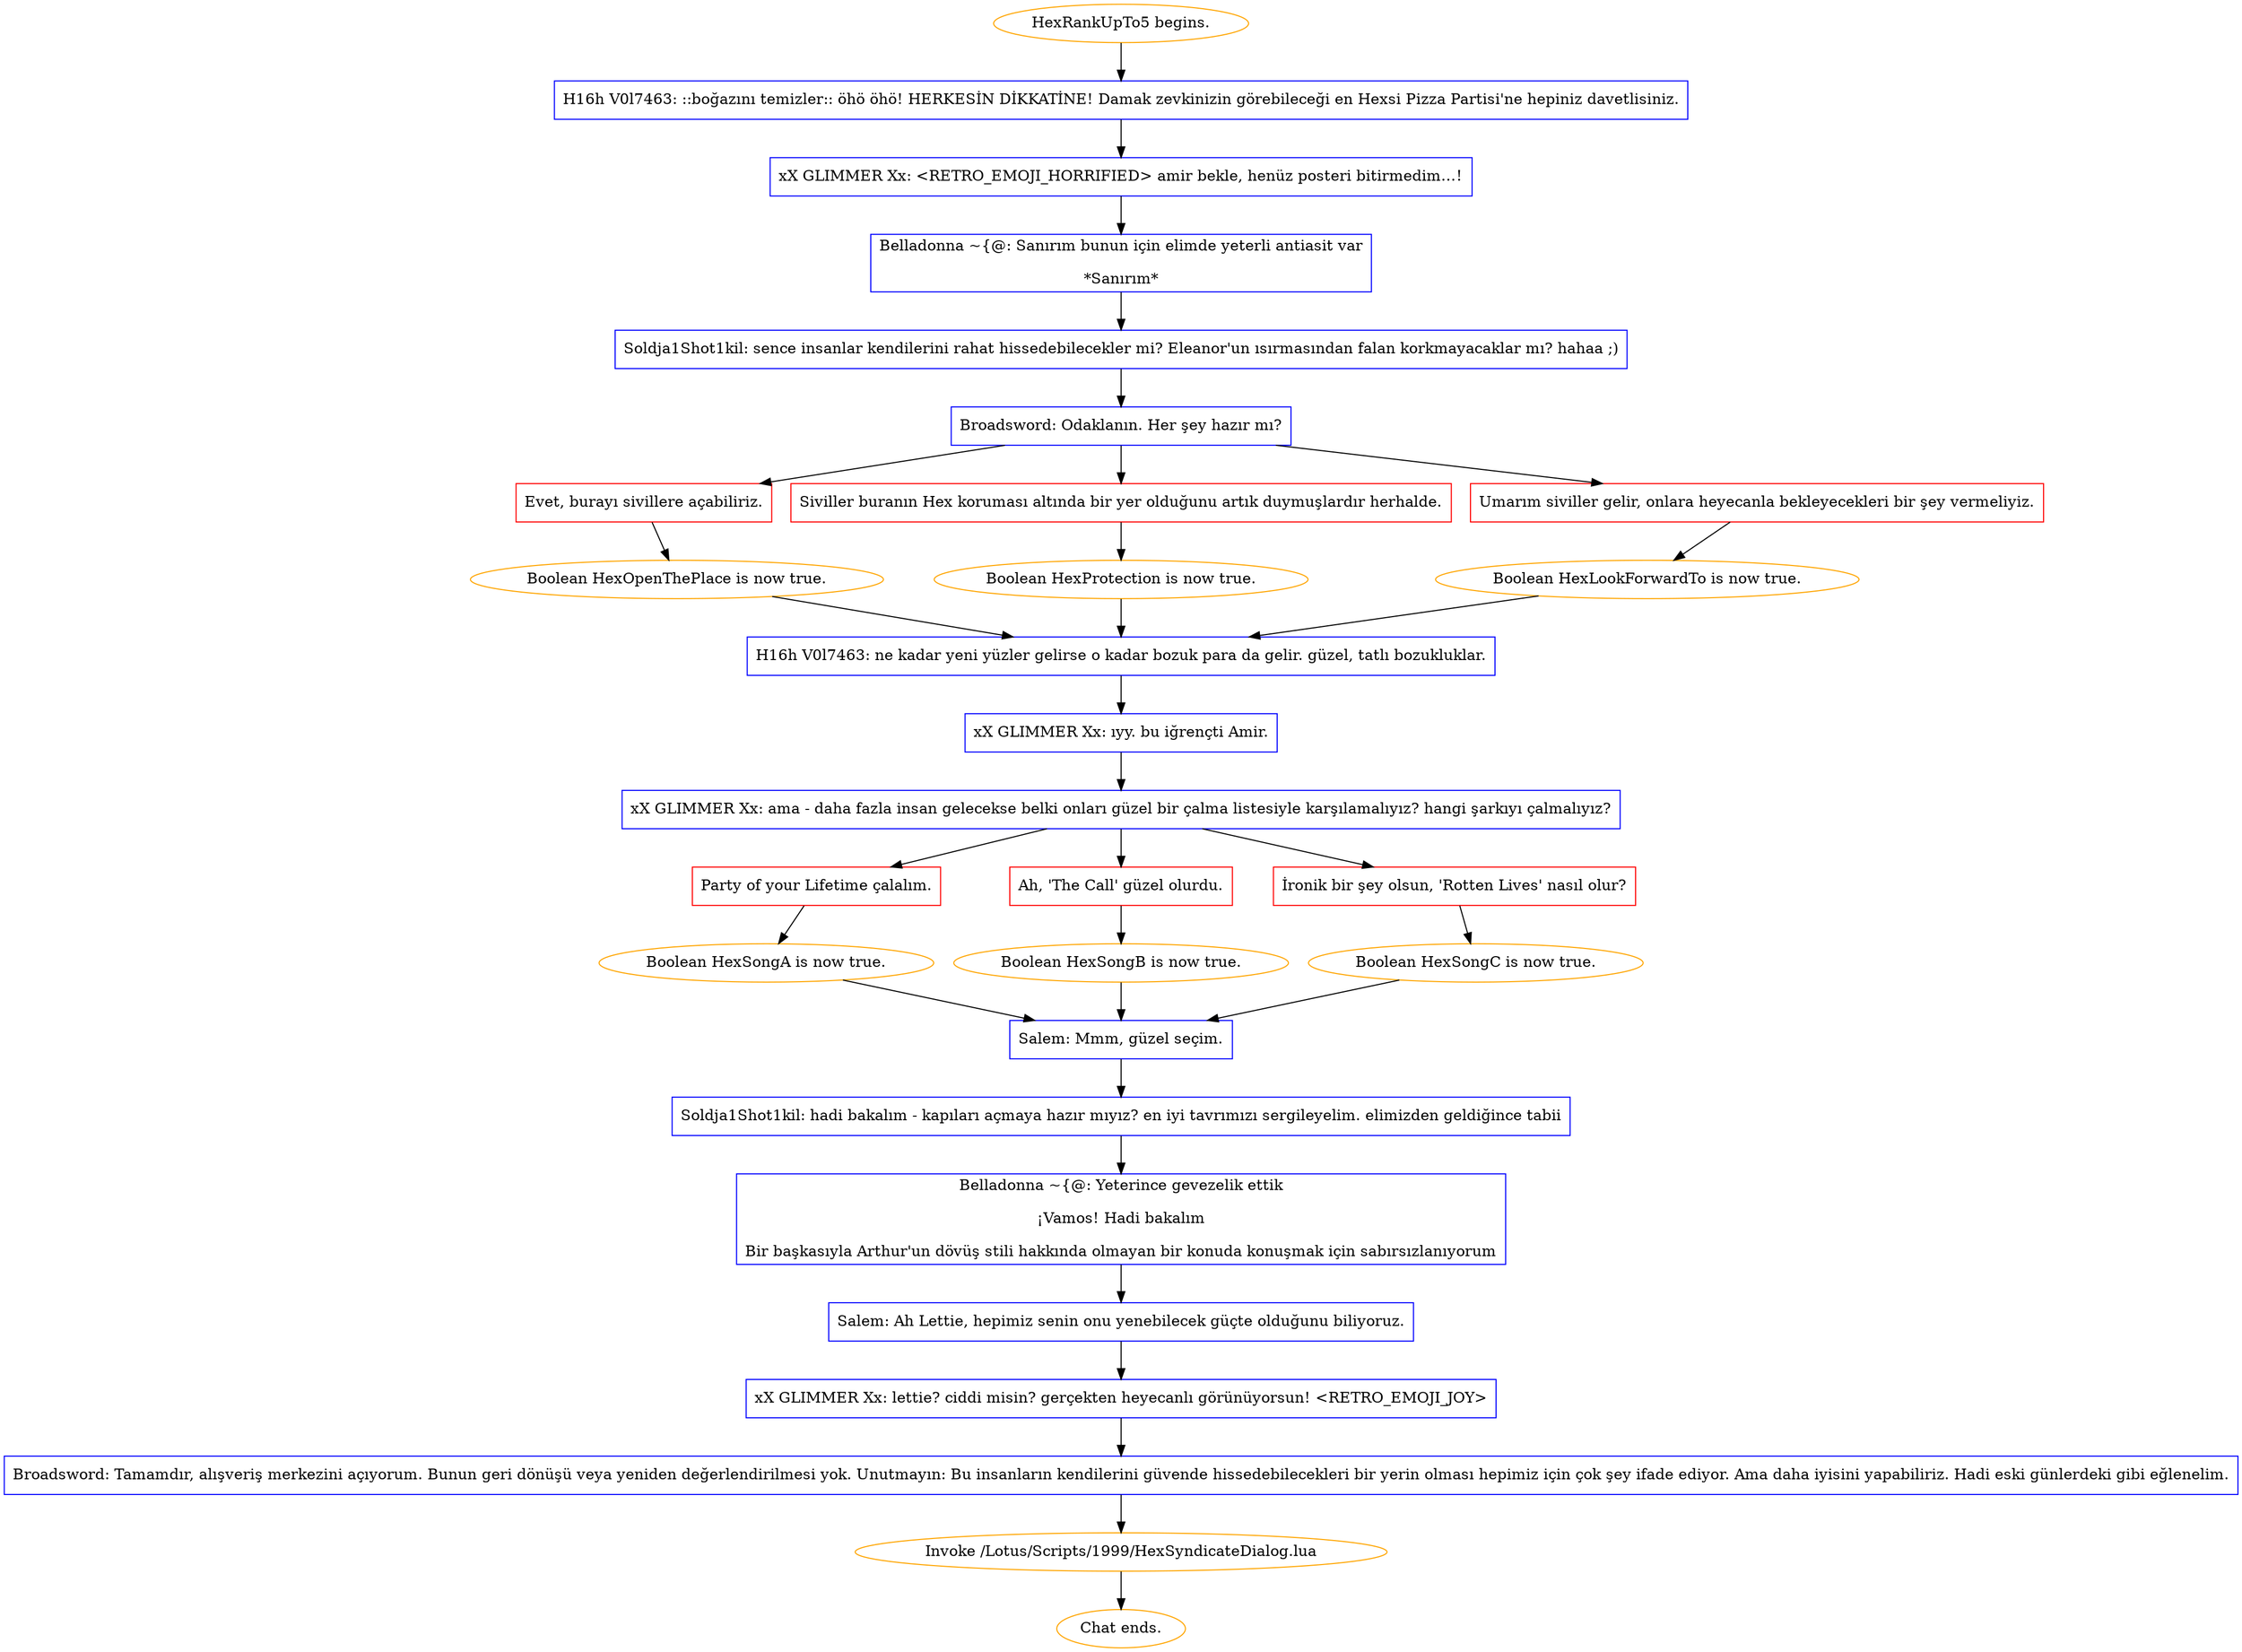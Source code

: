 digraph {
	"HexRankUpTo5 begins." [color=orange];
		"HexRankUpTo5 begins." -> j1291757154;
	j1291757154 [label="H16h V0l7463: ::boğazını temizler:: öhö öhö! HERKESİN DİKKATİNE! Damak zevkinizin görebileceği en Hexsi Pizza Partisi'ne hepiniz davetlisiniz.",shape=box,color=blue];
		j1291757154 -> j3167742483;
	j3167742483 [label="xX GLIMMER Xx: <RETRO_EMOJI_HORRIFIED> amir bekle, henüz posteri bitirmedim…!",shape=box,color=blue];
		j3167742483 -> j2006475246;
	j2006475246 [label="Belladonna ~{@: Sanırım bunun için elimde yeterli antiasit var
*Sanırım*",shape=box,color=blue];
		j2006475246 -> j2436465973;
	j2436465973 [label="Soldja1Shot1kil: sence insanlar kendilerini rahat hissedebilecekler mi? Eleanor'un ısırmasından falan korkmayacaklar mı? hahaa ;)",shape=box,color=blue];
		j2436465973 -> j2304432980;
	j2304432980 [label="Broadsword: Odaklanın. Her şey hazır mı?",shape=box,color=blue];
		j2304432980 -> j826999896;
		j2304432980 -> j1421692390;
		j2304432980 -> j1126047101;
	j826999896 [label="Evet, burayı sivillere açabiliriz.",shape=box,color=red];
		j826999896 -> j3403614462;
	j1421692390 [label="Siviller buranın Hex koruması altında bir yer olduğunu artık duymuşlardır herhalde.",shape=box,color=red];
		j1421692390 -> j3387666019;
	j1126047101 [label="Umarım siviller gelir, onlara heyecanla bekleyecekleri bir şey vermeliyiz.",shape=box,color=red];
		j1126047101 -> j1620173546;
	j3403614462 [label="Boolean HexOpenThePlace is now true.",color=orange];
		j3403614462 -> j129874824;
	j3387666019 [label="Boolean HexProtection is now true.",color=orange];
		j3387666019 -> j129874824;
	j1620173546 [label="Boolean HexLookForwardTo is now true.",color=orange];
		j1620173546 -> j129874824;
	j129874824 [label="H16h V0l7463: ne kadar yeni yüzler gelirse o kadar bozuk para da gelir. güzel, tatlı bozukluklar.",shape=box,color=blue];
		j129874824 -> j3463926619;
	j3463926619 [label="xX GLIMMER Xx: ıyy. bu iğrençti Amir.",shape=box,color=blue];
		j3463926619 -> j4074830955;
	j4074830955 [label="xX GLIMMER Xx: ama - daha fazla insan gelecekse belki onları güzel bir çalma listesiyle karşılamalıyız? hangi şarkıyı çalmalıyız?",shape=box,color=blue];
		j4074830955 -> j2234431339;
		j4074830955 -> j2923720704;
		j4074830955 -> j2156534502;
	j2234431339 [label="Party of your Lifetime çalalım.",shape=box,color=red];
		j2234431339 -> j3242889907;
	j2923720704 [label="Ah, 'The Call' güzel olurdu.",shape=box,color=red];
		j2923720704 -> j3791831443;
	j2156534502 [label="İronik bir şey olsun, 'Rotten Lives' nasıl olur?",shape=box,color=red];
		j2156534502 -> j1492593580;
	j3242889907 [label="Boolean HexSongA is now true.",color=orange];
		j3242889907 -> j1412761799;
	j3791831443 [label="Boolean HexSongB is now true.",color=orange];
		j3791831443 -> j1412761799;
	j1492593580 [label="Boolean HexSongC is now true.",color=orange];
		j1492593580 -> j1412761799;
	j1412761799 [label="Salem: Mmm, güzel seçim.",shape=box,color=blue];
		j1412761799 -> j1431680495;
	j1431680495 [label="Soldja1Shot1kil: hadi bakalım - kapıları açmaya hazır mıyız? en iyi tavrımızı sergileyelim. elimizden geldiğince tabii",shape=box,color=blue];
		j1431680495 -> j3814475467;
	j3814475467 [label="Belladonna ~{@: Yeterince gevezelik ettik
¡Vamos! Hadi bakalım
Bir başkasıyla Arthur'un dövüş stili hakkında olmayan bir konuda konuşmak için sabırsızlanıyorum",shape=box,color=blue];
		j3814475467 -> j856288513;
	j856288513 [label="Salem: Ah Lettie, hepimiz senin onu yenebilecek güçte olduğunu biliyoruz.",shape=box,color=blue];
		j856288513 -> j1519527438;
	j1519527438 [label="xX GLIMMER Xx: lettie? ciddi misin? gerçekten heyecanlı görünüyorsun! <RETRO_EMOJI_JOY>",shape=box,color=blue];
		j1519527438 -> j2597042248;
	j2597042248 [label="Broadsword: Tamamdır, alışveriş merkezini açıyorum. Bunun geri dönüşü veya yeniden değerlendirilmesi yok. Unutmayın: Bu insanların kendilerini güvende hissedebilecekleri bir yerin olması hepimiz için çok şey ifade ediyor. Ama daha iyisini yapabiliriz. Hadi eski günlerdeki gibi eğlenelim.",shape=box,color=blue];
		j2597042248 -> j2375408662;
	j2375408662 [label="Invoke /Lotus/Scripts/1999/HexSyndicateDialog.lua",color=orange];
		j2375408662 -> "Chat ends.";
	"Chat ends." [color=orange];
}